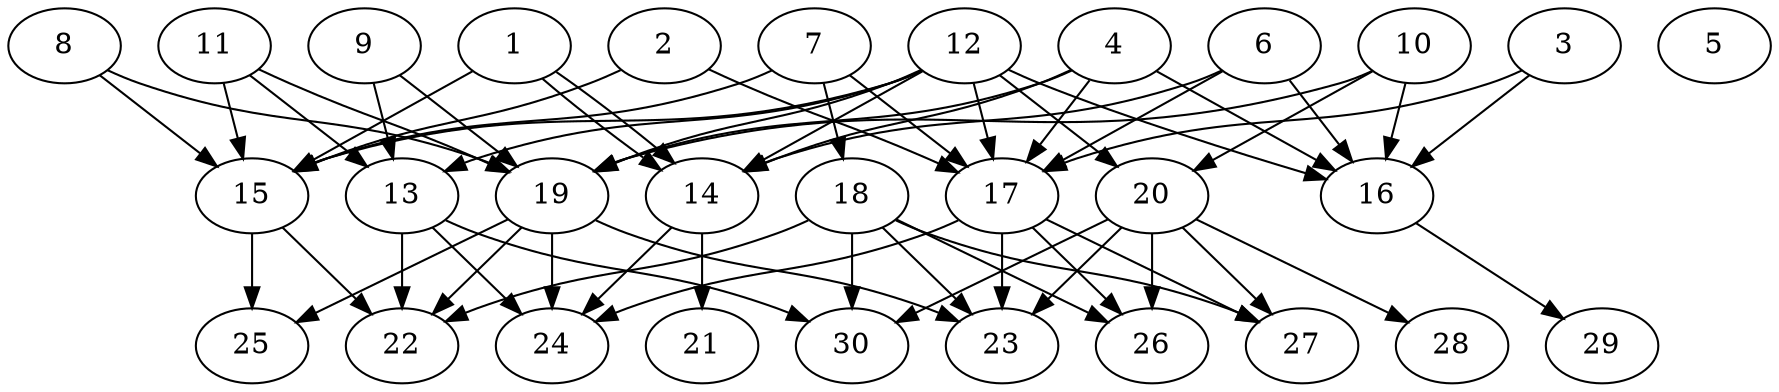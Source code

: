// DAG automatically generated by daggen at Thu Oct  3 14:04:18 2019
// ./daggen --dot -n 30 --ccr 0.3 --fat 0.7 --regular 0.7 --density 0.5 --mindata 5242880 --maxdata 52428800 
digraph G {
  1 [size="40813227", alpha="0.17", expect_size="12243968"] 
  1 -> 14 [size ="12243968"]
  1 -> 14 [size ="12243968"]
  1 -> 15 [size ="12243968"]
  2 [size="37328213", alpha="0.02", expect_size="11198464"] 
  2 -> 15 [size ="11198464"]
  2 -> 17 [size ="11198464"]
  3 [size="61146453", alpha="0.06", expect_size="18343936"] 
  3 -> 16 [size ="18343936"]
  3 -> 17 [size ="18343936"]
  4 [size="52350293", alpha="0.10", expect_size="15705088"] 
  4 -> 14 [size ="15705088"]
  4 -> 16 [size ="15705088"]
  4 -> 17 [size ="15705088"]
  4 -> 19 [size ="15705088"]
  5 [size="18292053", alpha="0.05", expect_size="5487616"] 
  6 [size="124354560", alpha="0.13", expect_size="37306368"] 
  6 -> 14 [size ="37306368"]
  6 -> 16 [size ="37306368"]
  6 -> 17 [size ="37306368"]
  7 [size="42721280", alpha="0.15", expect_size="12816384"] 
  7 -> 15 [size ="12816384"]
  7 -> 17 [size ="12816384"]
  7 -> 18 [size ="12816384"]
  8 [size="128392533", alpha="0.01", expect_size="38517760"] 
  8 -> 15 [size ="38517760"]
  8 -> 19 [size ="38517760"]
  9 [size="151715840", alpha="0.20", expect_size="45514752"] 
  9 -> 13 [size ="45514752"]
  9 -> 19 [size ="45514752"]
  10 [size="88702293", alpha="0.04", expect_size="26610688"] 
  10 -> 16 [size ="26610688"]
  10 -> 19 [size ="26610688"]
  10 -> 20 [size ="26610688"]
  11 [size="53135360", alpha="0.18", expect_size="15940608"] 
  11 -> 13 [size ="15940608"]
  11 -> 15 [size ="15940608"]
  11 -> 19 [size ="15940608"]
  12 [size="30371840", alpha="0.17", expect_size="9111552"] 
  12 -> 13 [size ="9111552"]
  12 -> 14 [size ="9111552"]
  12 -> 15 [size ="9111552"]
  12 -> 16 [size ="9111552"]
  12 -> 17 [size ="9111552"]
  12 -> 19 [size ="9111552"]
  12 -> 20 [size ="9111552"]
  13 [size="47677440", alpha="0.13", expect_size="14303232"] 
  13 -> 22 [size ="14303232"]
  13 -> 24 [size ="14303232"]
  13 -> 30 [size ="14303232"]
  14 [size="93784747", alpha="0.05", expect_size="28135424"] 
  14 -> 21 [size ="28135424"]
  14 -> 24 [size ="28135424"]
  15 [size="18520747", alpha="0.09", expect_size="5556224"] 
  15 -> 22 [size ="5556224"]
  15 -> 25 [size ="5556224"]
  16 [size="60057600", alpha="0.08", expect_size="18017280"] 
  16 -> 29 [size ="18017280"]
  17 [size="160416427", alpha="0.06", expect_size="48124928"] 
  17 -> 23 [size ="48124928"]
  17 -> 24 [size ="48124928"]
  17 -> 26 [size ="48124928"]
  17 -> 27 [size ="48124928"]
  18 [size="121695573", alpha="0.12", expect_size="36508672"] 
  18 -> 22 [size ="36508672"]
  18 -> 23 [size ="36508672"]
  18 -> 26 [size ="36508672"]
  18 -> 27 [size ="36508672"]
  18 -> 30 [size ="36508672"]
  19 [size="126825813", alpha="0.07", expect_size="38047744"] 
  19 -> 22 [size ="38047744"]
  19 -> 23 [size ="38047744"]
  19 -> 24 [size ="38047744"]
  19 -> 25 [size ="38047744"]
  20 [size="125969067", alpha="0.01", expect_size="37790720"] 
  20 -> 23 [size ="37790720"]
  20 -> 26 [size ="37790720"]
  20 -> 27 [size ="37790720"]
  20 -> 28 [size ="37790720"]
  20 -> 30 [size ="37790720"]
  21 [size="160058027", alpha="0.18", expect_size="48017408"] 
  22 [size="146189653", alpha="0.17", expect_size="43856896"] 
  23 [size="125672107", alpha="0.02", expect_size="37701632"] 
  24 [size="73898667", alpha="0.12", expect_size="22169600"] 
  25 [size="114411520", alpha="0.01", expect_size="34323456"] 
  26 [size="25378133", alpha="0.04", expect_size="7613440"] 
  27 [size="87012693", alpha="0.10", expect_size="26103808"] 
  28 [size="134505813", alpha="0.10", expect_size="40351744"] 
  29 [size="73584640", alpha="0.08", expect_size="22075392"] 
  30 [size="132082347", alpha="0.14", expect_size="39624704"] 
}
